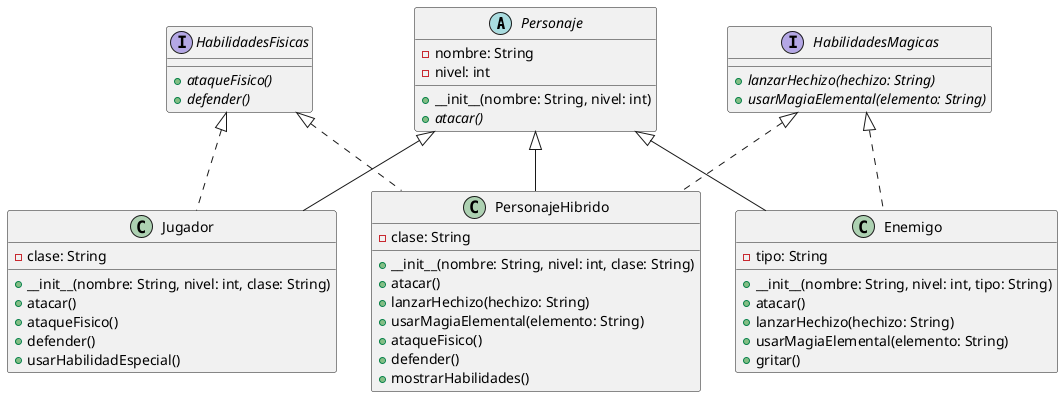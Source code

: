 @startuml OYE NANA

abstract class Personaje {
  - nombre: String
  - nivel: int
  + __init__(nombre: String, nivel: int)
  + atacar() {abstract}
}

interface HabilidadesMagicas {
  + lanzarHechizo(hechizo: String) {abstract}
  + usarMagiaElemental(elemento: String) {abstract}
}

interface HabilidadesFisicas {
  + ataqueFisico() {abstract}
  + defender() {abstract}
}

class Jugador {
  - clase: String
  + __init__(nombre: String, nivel: int, clase: String)
  + atacar()
  + ataqueFisico()
  + defender()
  + usarHabilidadEspecial()
}

class Enemigo {
  - tipo: String
  + __init__(nombre: String, nivel: int, tipo: String)
  + atacar()
  + lanzarHechizo(hechizo: String)
  + usarMagiaElemental(elemento: String)
  + gritar()
}

class PersonajeHibrido {
  - clase: String
  + __init__(nombre: String, nivel: int, clase: String)
  + atacar()
  + lanzarHechizo(hechizo: String)
  + usarMagiaElemental(elemento: String)
  + ataqueFisico()
  + defender()
  + mostrarHabilidades()
}

Personaje <|-- Jugador
Personaje <|-- Enemigo
Personaje <|-- PersonajeHibrido

HabilidadesFisicas <|.. Jugador
HabilidadesMagicas <|.. Enemigo
HabilidadesMagicas <|.. PersonajeHibrido
HabilidadesFisicas <|.. PersonajeHibrido

@enduml
